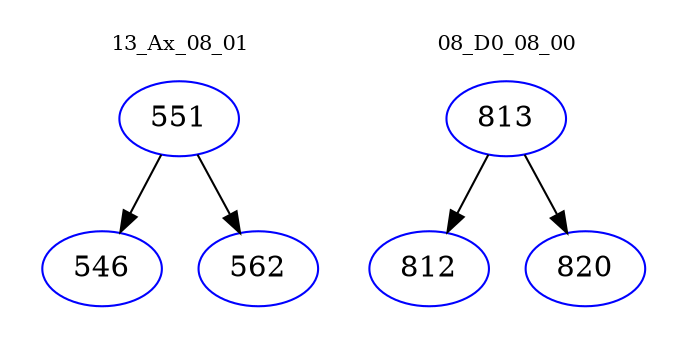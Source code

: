 digraph{
subgraph cluster_0 {
color = white
label = "13_Ax_08_01";
fontsize=10;
T0_551 [label="551", color="blue"]
T0_551 -> T0_546 [color="black"]
T0_546 [label="546", color="blue"]
T0_551 -> T0_562 [color="black"]
T0_562 [label="562", color="blue"]
}
subgraph cluster_1 {
color = white
label = "08_D0_08_00";
fontsize=10;
T1_813 [label="813", color="blue"]
T1_813 -> T1_812 [color="black"]
T1_812 [label="812", color="blue"]
T1_813 -> T1_820 [color="black"]
T1_820 [label="820", color="blue"]
}
}
